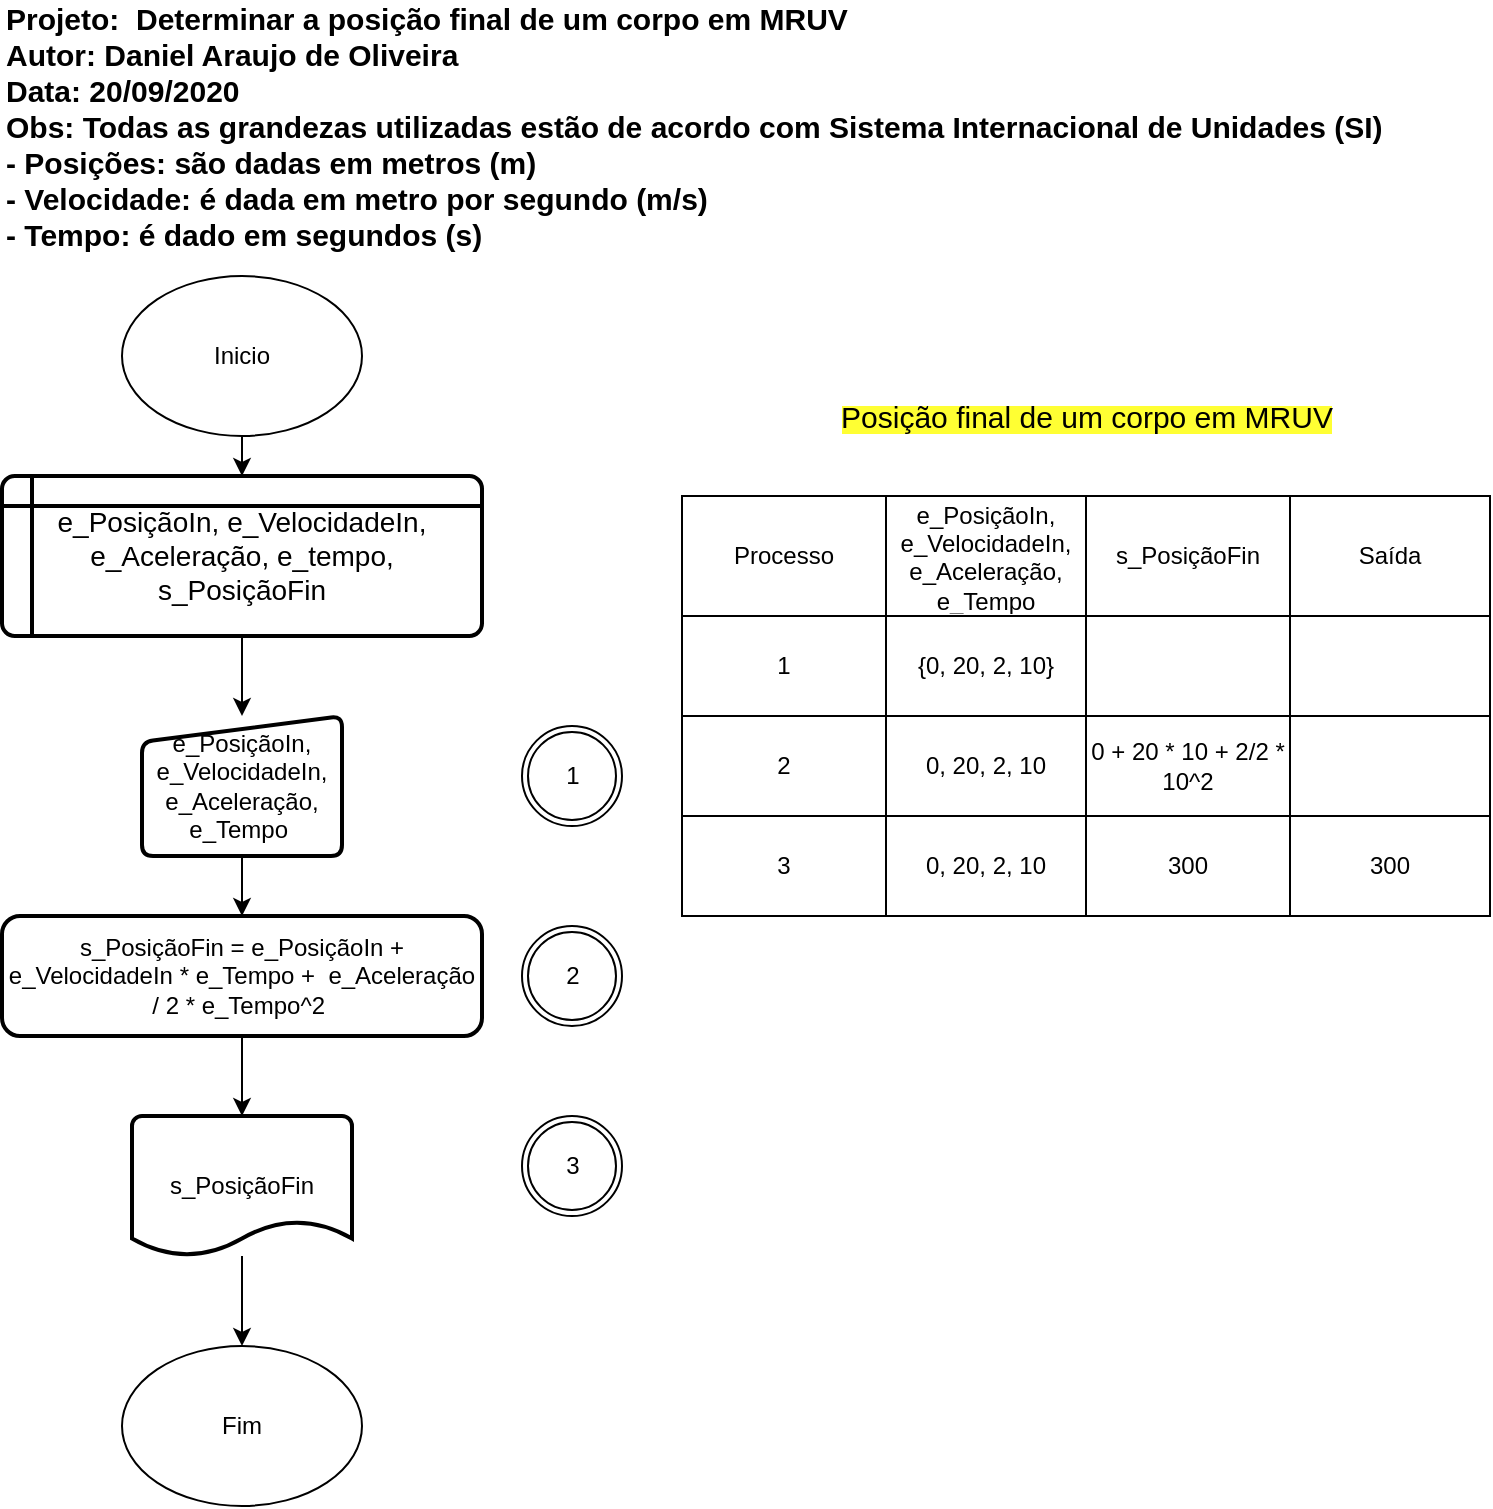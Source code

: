<mxfile version="13.6.2" type="device"><diagram id="NNdpy7Vv_cR_lKSE7pf8" name="Página-1"><mxGraphModel dx="852" dy="494" grid="1" gridSize="10" guides="1" tooltips="1" connect="1" arrows="1" fold="1" page="1" pageScale="1" pageWidth="827" pageHeight="1169" math="0" shadow="0"><root><mxCell id="0"/><mxCell id="1" parent="0"/><mxCell id="l36Jap0f-jM-0viuSDDA-1" value="" style="edgeStyle=orthogonalEdgeStyle;rounded=0;orthogonalLoop=1;jettySize=auto;html=1;" parent="1" source="l36Jap0f-jM-0viuSDDA-2" target="l36Jap0f-jM-0viuSDDA-6" edge="1"><mxGeometry relative="1" as="geometry"/></mxCell><mxCell id="l36Jap0f-jM-0viuSDDA-2" value="Inicio" style="ellipse;whiteSpace=wrap;html=1;" parent="1" vertex="1"><mxGeometry x="120" y="160" width="120" height="80" as="geometry"/></mxCell><mxCell id="l36Jap0f-jM-0viuSDDA-3" value="" style="edgeStyle=orthogonalEdgeStyle;rounded=0;orthogonalLoop=1;jettySize=auto;html=1;" parent="1" source="l36Jap0f-jM-0viuSDDA-4" target="l36Jap0f-jM-0viuSDDA-10" edge="1"><mxGeometry relative="1" as="geometry"/></mxCell><mxCell id="l36Jap0f-jM-0viuSDDA-4" value="e_PosiçãoIn, e_VelocidadeIn, e_Aceleração, e_Tempo&amp;nbsp;" style="html=1;strokeWidth=2;shape=manualInput;whiteSpace=wrap;rounded=1;size=13;arcSize=11;" parent="1" vertex="1"><mxGeometry x="130" y="380" width="100" height="70" as="geometry"/></mxCell><mxCell id="l36Jap0f-jM-0viuSDDA-5" value="" style="edgeStyle=orthogonalEdgeStyle;rounded=0;orthogonalLoop=1;jettySize=auto;html=1;" parent="1" source="l36Jap0f-jM-0viuSDDA-6" target="l36Jap0f-jM-0viuSDDA-4" edge="1"><mxGeometry relative="1" as="geometry"/></mxCell><mxCell id="l36Jap0f-jM-0viuSDDA-6" value="&lt;span style=&quot;font-size: 14px&quot;&gt;e_PosiçãoIn, e_VelocidadeIn, e_Aceleração, e_tempo, s_PosiçãoFin&lt;/span&gt;" style="shape=internalStorage;whiteSpace=wrap;html=1;dx=15;dy=15;rounded=1;arcSize=8;strokeWidth=2;" parent="1" vertex="1"><mxGeometry x="60" y="260" width="240" height="80" as="geometry"/></mxCell><mxCell id="l36Jap0f-jM-0viuSDDA-7" value="" style="edgeStyle=orthogonalEdgeStyle;rounded=0;orthogonalLoop=1;jettySize=auto;html=1;" parent="1" source="l36Jap0f-jM-0viuSDDA-8" target="l36Jap0f-jM-0viuSDDA-32" edge="1"><mxGeometry relative="1" as="geometry"/></mxCell><mxCell id="l36Jap0f-jM-0viuSDDA-11" value="" style="shape=table;html=1;whiteSpace=wrap;startSize=0;container=1;collapsible=0;childLayout=tableLayout;" parent="1" vertex="1"><mxGeometry x="400" y="270" width="404" height="210" as="geometry"/></mxCell><mxCell id="l36Jap0f-jM-0viuSDDA-12" value="" style="shape=partialRectangle;html=1;whiteSpace=wrap;collapsible=0;dropTarget=0;pointerEvents=0;fillColor=none;top=0;left=0;bottom=0;right=0;points=[[0,0.5],[1,0.5]];portConstraint=eastwest;" parent="l36Jap0f-jM-0viuSDDA-11" vertex="1"><mxGeometry width="404" height="60" as="geometry"/></mxCell><mxCell id="l36Jap0f-jM-0viuSDDA-13" value="Processo" style="shape=partialRectangle;html=1;whiteSpace=wrap;connectable=0;overflow=hidden;fillColor=none;top=0;left=0;bottom=0;right=0;" parent="l36Jap0f-jM-0viuSDDA-12" vertex="1"><mxGeometry width="102" height="60" as="geometry"/></mxCell><mxCell id="l36Jap0f-jM-0viuSDDA-14" value="e_PosiçãoIn, e_VelocidadeIn, e_Aceleração, e_Tempo" style="shape=partialRectangle;html=1;whiteSpace=wrap;connectable=0;overflow=hidden;fillColor=none;top=0;left=0;bottom=0;right=0;" parent="l36Jap0f-jM-0viuSDDA-12" vertex="1"><mxGeometry x="102" width="100" height="60" as="geometry"/></mxCell><mxCell id="l36Jap0f-jM-0viuSDDA-15" value="s_PosiçãoFin" style="shape=partialRectangle;html=1;whiteSpace=wrap;connectable=0;overflow=hidden;fillColor=none;top=0;left=0;bottom=0;right=0;" parent="l36Jap0f-jM-0viuSDDA-12" vertex="1"><mxGeometry x="202" width="102" height="60" as="geometry"/></mxCell><mxCell id="l36Jap0f-jM-0viuSDDA-16" value="Saída" style="shape=partialRectangle;html=1;whiteSpace=wrap;connectable=0;overflow=hidden;fillColor=none;top=0;left=0;bottom=0;right=0;" parent="l36Jap0f-jM-0viuSDDA-12" vertex="1"><mxGeometry x="304" width="100" height="60" as="geometry"/></mxCell><mxCell id="l36Jap0f-jM-0viuSDDA-17" value="" style="shape=partialRectangle;html=1;whiteSpace=wrap;collapsible=0;dropTarget=0;pointerEvents=0;fillColor=none;top=0;left=0;bottom=0;right=0;points=[[0,0.5],[1,0.5]];portConstraint=eastwest;" parent="l36Jap0f-jM-0viuSDDA-11" vertex="1"><mxGeometry y="60" width="404" height="50" as="geometry"/></mxCell><mxCell id="l36Jap0f-jM-0viuSDDA-18" value="1" style="shape=partialRectangle;html=1;whiteSpace=wrap;connectable=0;overflow=hidden;fillColor=none;top=0;left=0;bottom=0;right=0;" parent="l36Jap0f-jM-0viuSDDA-17" vertex="1"><mxGeometry width="102" height="50" as="geometry"/></mxCell><mxCell id="l36Jap0f-jM-0viuSDDA-19" value="{0, 20, 2, 10}" style="shape=partialRectangle;html=1;whiteSpace=wrap;connectable=0;overflow=hidden;fillColor=none;top=0;left=0;bottom=0;right=0;" parent="l36Jap0f-jM-0viuSDDA-17" vertex="1"><mxGeometry x="102" width="100" height="50" as="geometry"/></mxCell><mxCell id="l36Jap0f-jM-0viuSDDA-20" value="" style="shape=partialRectangle;html=1;whiteSpace=wrap;connectable=0;overflow=hidden;fillColor=none;top=0;left=0;bottom=0;right=0;" parent="l36Jap0f-jM-0viuSDDA-17" vertex="1"><mxGeometry x="202" width="102" height="50" as="geometry"/></mxCell><mxCell id="l36Jap0f-jM-0viuSDDA-21" value="" style="shape=partialRectangle;html=1;whiteSpace=wrap;connectable=0;overflow=hidden;fillColor=none;top=0;left=0;bottom=0;right=0;" parent="l36Jap0f-jM-0viuSDDA-17" vertex="1"><mxGeometry x="304" width="100" height="50" as="geometry"/></mxCell><mxCell id="l36Jap0f-jM-0viuSDDA-22" value="" style="shape=partialRectangle;html=1;whiteSpace=wrap;collapsible=0;dropTarget=0;pointerEvents=0;fillColor=none;top=0;left=0;bottom=0;right=0;points=[[0,0.5],[1,0.5]];portConstraint=eastwest;" parent="l36Jap0f-jM-0viuSDDA-11" vertex="1"><mxGeometry y="110" width="404" height="50" as="geometry"/></mxCell><mxCell id="l36Jap0f-jM-0viuSDDA-23" value="2" style="shape=partialRectangle;html=1;whiteSpace=wrap;connectable=0;overflow=hidden;fillColor=none;top=0;left=0;bottom=0;right=0;" parent="l36Jap0f-jM-0viuSDDA-22" vertex="1"><mxGeometry width="102" height="50" as="geometry"/></mxCell><mxCell id="l36Jap0f-jM-0viuSDDA-24" value="0, 20, 2, 10" style="shape=partialRectangle;html=1;whiteSpace=wrap;connectable=0;overflow=hidden;fillColor=none;top=0;left=0;bottom=0;right=0;" parent="l36Jap0f-jM-0viuSDDA-22" vertex="1"><mxGeometry x="102" width="100" height="50" as="geometry"/></mxCell><mxCell id="l36Jap0f-jM-0viuSDDA-25" value="0 + 20 * 10 + 2/2 * 10^2" style="shape=partialRectangle;html=1;whiteSpace=wrap;connectable=0;overflow=hidden;fillColor=none;top=0;left=0;bottom=0;right=0;" parent="l36Jap0f-jM-0viuSDDA-22" vertex="1"><mxGeometry x="202" width="102" height="50" as="geometry"/></mxCell><mxCell id="l36Jap0f-jM-0viuSDDA-26" value="" style="shape=partialRectangle;html=1;whiteSpace=wrap;connectable=0;overflow=hidden;fillColor=none;top=0;left=0;bottom=0;right=0;" parent="l36Jap0f-jM-0viuSDDA-22" vertex="1"><mxGeometry x="304" width="100" height="50" as="geometry"/></mxCell><mxCell id="l36Jap0f-jM-0viuSDDA-27" value="" style="shape=partialRectangle;html=1;whiteSpace=wrap;collapsible=0;dropTarget=0;pointerEvents=0;fillColor=none;top=0;left=0;bottom=0;right=0;points=[[0,0.5],[1,0.5]];portConstraint=eastwest;" parent="l36Jap0f-jM-0viuSDDA-11" vertex="1"><mxGeometry y="160" width="404" height="50" as="geometry"/></mxCell><mxCell id="l36Jap0f-jM-0viuSDDA-28" value="3" style="shape=partialRectangle;html=1;whiteSpace=wrap;connectable=0;overflow=hidden;fillColor=none;top=0;left=0;bottom=0;right=0;" parent="l36Jap0f-jM-0viuSDDA-27" vertex="1"><mxGeometry width="102" height="50" as="geometry"/></mxCell><mxCell id="l36Jap0f-jM-0viuSDDA-29" value="0, 20, 2, 10" style="shape=partialRectangle;html=1;whiteSpace=wrap;connectable=0;overflow=hidden;fillColor=none;top=0;left=0;bottom=0;right=0;" parent="l36Jap0f-jM-0viuSDDA-27" vertex="1"><mxGeometry x="102" width="100" height="50" as="geometry"/></mxCell><mxCell id="l36Jap0f-jM-0viuSDDA-30" value="300" style="shape=partialRectangle;html=1;whiteSpace=wrap;connectable=0;overflow=hidden;fillColor=none;top=0;left=0;bottom=0;right=0;" parent="l36Jap0f-jM-0viuSDDA-27" vertex="1"><mxGeometry x="202" width="102" height="50" as="geometry"/></mxCell><mxCell id="l36Jap0f-jM-0viuSDDA-31" value="300" style="shape=partialRectangle;html=1;whiteSpace=wrap;connectable=0;overflow=hidden;fillColor=none;top=0;left=0;bottom=0;right=0;" parent="l36Jap0f-jM-0viuSDDA-27" vertex="1"><mxGeometry x="304" width="100" height="50" as="geometry"/></mxCell><mxCell id="l36Jap0f-jM-0viuSDDA-8" value="s_PosiçãoFin" style="strokeWidth=2;html=1;shape=mxgraph.flowchart.document2;whiteSpace=wrap;size=0.25;" parent="1" vertex="1"><mxGeometry x="125" y="580" width="110" height="70" as="geometry"/></mxCell><mxCell id="l36Jap0f-jM-0viuSDDA-9" value="" style="edgeStyle=orthogonalEdgeStyle;rounded=0;orthogonalLoop=1;jettySize=auto;html=1;" parent="1" source="l36Jap0f-jM-0viuSDDA-10" target="l36Jap0f-jM-0viuSDDA-8" edge="1"><mxGeometry relative="1" as="geometry"/></mxCell><mxCell id="l36Jap0f-jM-0viuSDDA-10" value="s_PosiçãoFin = e_PosiçãoIn + e_VelocidadeIn * e_Tempo +&amp;nbsp; e_Aceleração / 2 * e_Tempo^2&amp;nbsp;" style="rounded=1;whiteSpace=wrap;html=1;strokeWidth=2;" parent="1" vertex="1"><mxGeometry x="60" y="480" width="240" height="60" as="geometry"/></mxCell><mxCell id="l36Jap0f-jM-0viuSDDA-32" value="Fim" style="ellipse;whiteSpace=wrap;html=1;" parent="1" vertex="1"><mxGeometry x="120" y="695" width="120" height="80" as="geometry"/></mxCell><mxCell id="l36Jap0f-jM-0viuSDDA-33" value="" style="shape=mxgraph.bpmn.shape;html=1;verticalLabelPosition=bottom;labelBackgroundColor=#ffffff;verticalAlign=top;align=center;perimeter=ellipsePerimeter;outlineConnect=0;outline=throwing;symbol=general;strokeWidth=1;" parent="1" vertex="1"><mxGeometry x="320" y="385" width="50" height="50" as="geometry"/></mxCell><mxCell id="l36Jap0f-jM-0viuSDDA-34" value="" style="shape=mxgraph.bpmn.shape;html=1;verticalLabelPosition=bottom;labelBackgroundColor=#ffffff;verticalAlign=top;align=center;perimeter=ellipsePerimeter;outlineConnect=0;outline=throwing;symbol=general;strokeWidth=1;" parent="1" vertex="1"><mxGeometry x="320" y="485" width="50" height="50" as="geometry"/></mxCell><mxCell id="l36Jap0f-jM-0viuSDDA-35" value="" style="shape=mxgraph.bpmn.shape;html=1;verticalLabelPosition=bottom;labelBackgroundColor=#ffffff;verticalAlign=top;align=center;perimeter=ellipsePerimeter;outlineConnect=0;outline=throwing;symbol=general;strokeWidth=1;" parent="1" vertex="1"><mxGeometry x="320" y="580" width="50" height="50" as="geometry"/></mxCell><mxCell id="l36Jap0f-jM-0viuSDDA-36" value="1" style="text;html=1;resizable=0;autosize=1;align=center;verticalAlign=middle;points=[];fillColor=none;strokeColor=none;rounded=0;" parent="1" vertex="1"><mxGeometry x="335" y="400" width="20" height="20" as="geometry"/></mxCell><mxCell id="l36Jap0f-jM-0viuSDDA-37" value="2" style="text;html=1;resizable=0;autosize=1;align=center;verticalAlign=middle;points=[];fillColor=none;strokeColor=none;rounded=0;" parent="1" vertex="1"><mxGeometry x="335" y="500" width="20" height="20" as="geometry"/></mxCell><mxCell id="l36Jap0f-jM-0viuSDDA-38" value="3" style="text;html=1;resizable=0;autosize=1;align=center;verticalAlign=middle;points=[];fillColor=none;strokeColor=none;rounded=0;" parent="1" vertex="1"><mxGeometry x="335" y="595" width="20" height="20" as="geometry"/></mxCell><mxCell id="l36Jap0f-jM-0viuSDDA-39" value="&lt;font&gt;&lt;b style=&quot;font-size: 15px&quot;&gt;Projeto:&amp;nbsp; D&lt;/b&gt;&lt;span style=&quot;font-size: 15px&quot;&gt;&lt;b&gt;eterminar a posição final de um corpo em MRUV&amp;nbsp;&lt;/b&gt;&lt;/span&gt;&lt;br&gt;&lt;b style=&quot;font-size: 15px&quot;&gt;Autor: Daniel Araujo de Oliveira&lt;/b&gt;&lt;br&gt;&lt;b style=&quot;font-size: 15px&quot;&gt;Data: 20/09/2020&lt;br&gt;Obs: Todas as grandezas utilizadas estão de acordo com Sistema Internacional de Unidades (SI)&lt;br&gt;- Posições: são dadas em metros (m)&lt;br&gt;- Velocidade: é dada em metro por segundo (m/s)&lt;br&gt;- Tempo: é dado em segundos (s)&amp;nbsp;&lt;br&gt;&lt;/b&gt;&lt;/font&gt;" style="text;html=1;resizable=0;autosize=1;align=left;verticalAlign=middle;points=[];fillColor=none;strokeColor=none;rounded=0;" parent="1" vertex="1"><mxGeometry x="60" y="30" width="690" height="110" as="geometry"/></mxCell><mxCell id="swxejRI519B8VFKmzBxC-1" value="&lt;span style=&quot;background-color: rgb(255 , 255 , 51)&quot;&gt;&lt;font style=&quot;font-size: 15px&quot;&gt;Posição final de um corpo em MRUV&lt;/font&gt;&lt;/span&gt;" style="text;html=1;resizable=0;autosize=1;align=center;verticalAlign=middle;points=[];fillColor=none;strokeColor=none;rounded=0;" vertex="1" parent="1"><mxGeometry x="477" y="220" width="250" height="20" as="geometry"/></mxCell></root></mxGraphModel></diagram></mxfile>